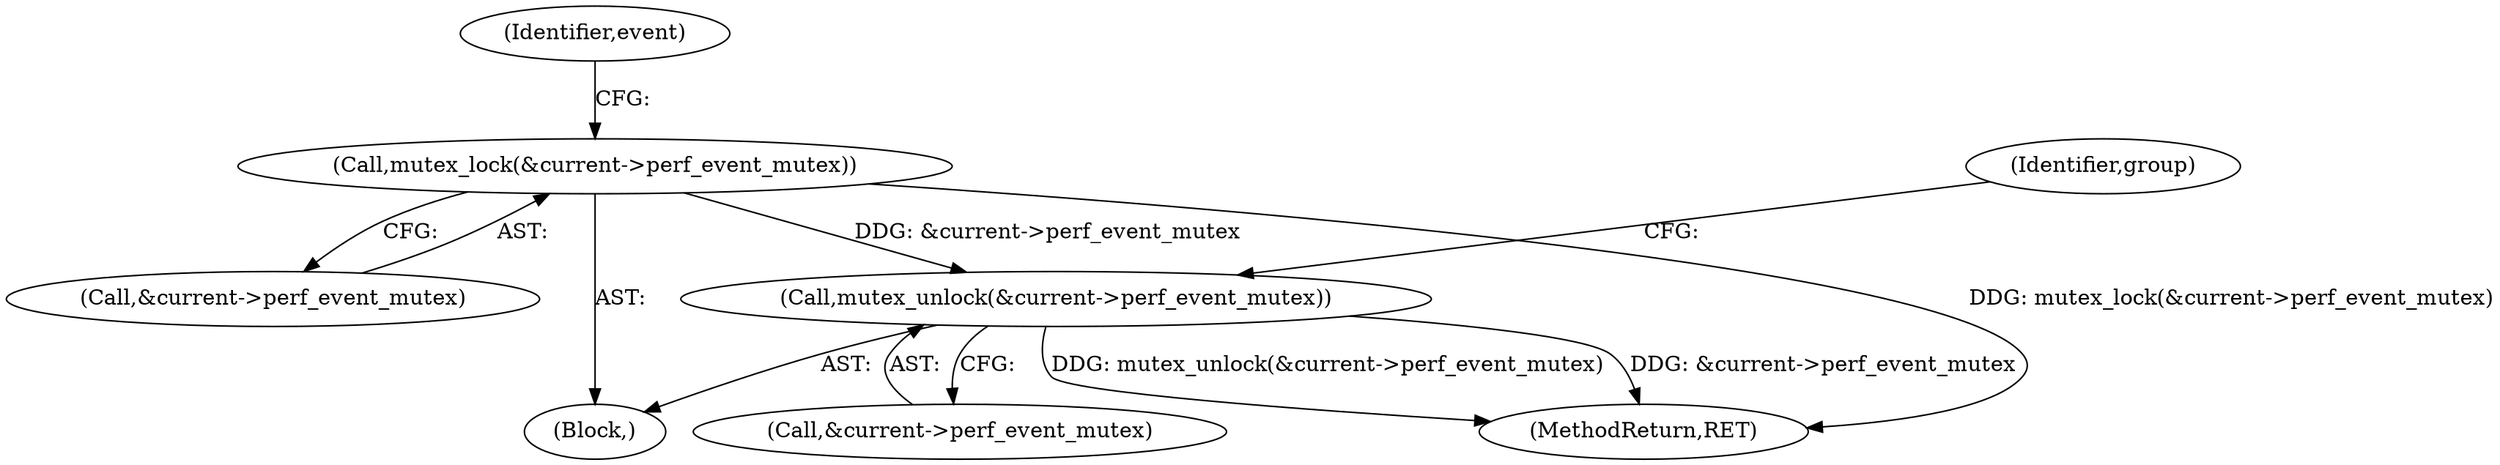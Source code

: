 digraph "0_linux_321027c1fe77f892f4ea07846aeae08cefbbb290@API" {
"1000797" [label="(Call,mutex_unlock(&current->perf_event_mutex))"];
"1000783" [label="(Call,mutex_lock(&current->perf_event_mutex))"];
"1000784" [label="(Call,&current->perf_event_mutex)"];
"1000791" [label="(Identifier,event)"];
"1000797" [label="(Call,mutex_unlock(&current->perf_event_mutex))"];
"1000798" [label="(Call,&current->perf_event_mutex)"];
"1000140" [label="(Block,)"];
"1000803" [label="(Identifier,group)"];
"1000783" [label="(Call,mutex_lock(&current->perf_event_mutex))"];
"1000858" [label="(MethodReturn,RET)"];
"1000797" -> "1000140"  [label="AST: "];
"1000797" -> "1000798"  [label="CFG: "];
"1000798" -> "1000797"  [label="AST: "];
"1000803" -> "1000797"  [label="CFG: "];
"1000797" -> "1000858"  [label="DDG: &current->perf_event_mutex"];
"1000797" -> "1000858"  [label="DDG: mutex_unlock(&current->perf_event_mutex)"];
"1000783" -> "1000797"  [label="DDG: &current->perf_event_mutex"];
"1000783" -> "1000140"  [label="AST: "];
"1000783" -> "1000784"  [label="CFG: "];
"1000784" -> "1000783"  [label="AST: "];
"1000791" -> "1000783"  [label="CFG: "];
"1000783" -> "1000858"  [label="DDG: mutex_lock(&current->perf_event_mutex)"];
}
